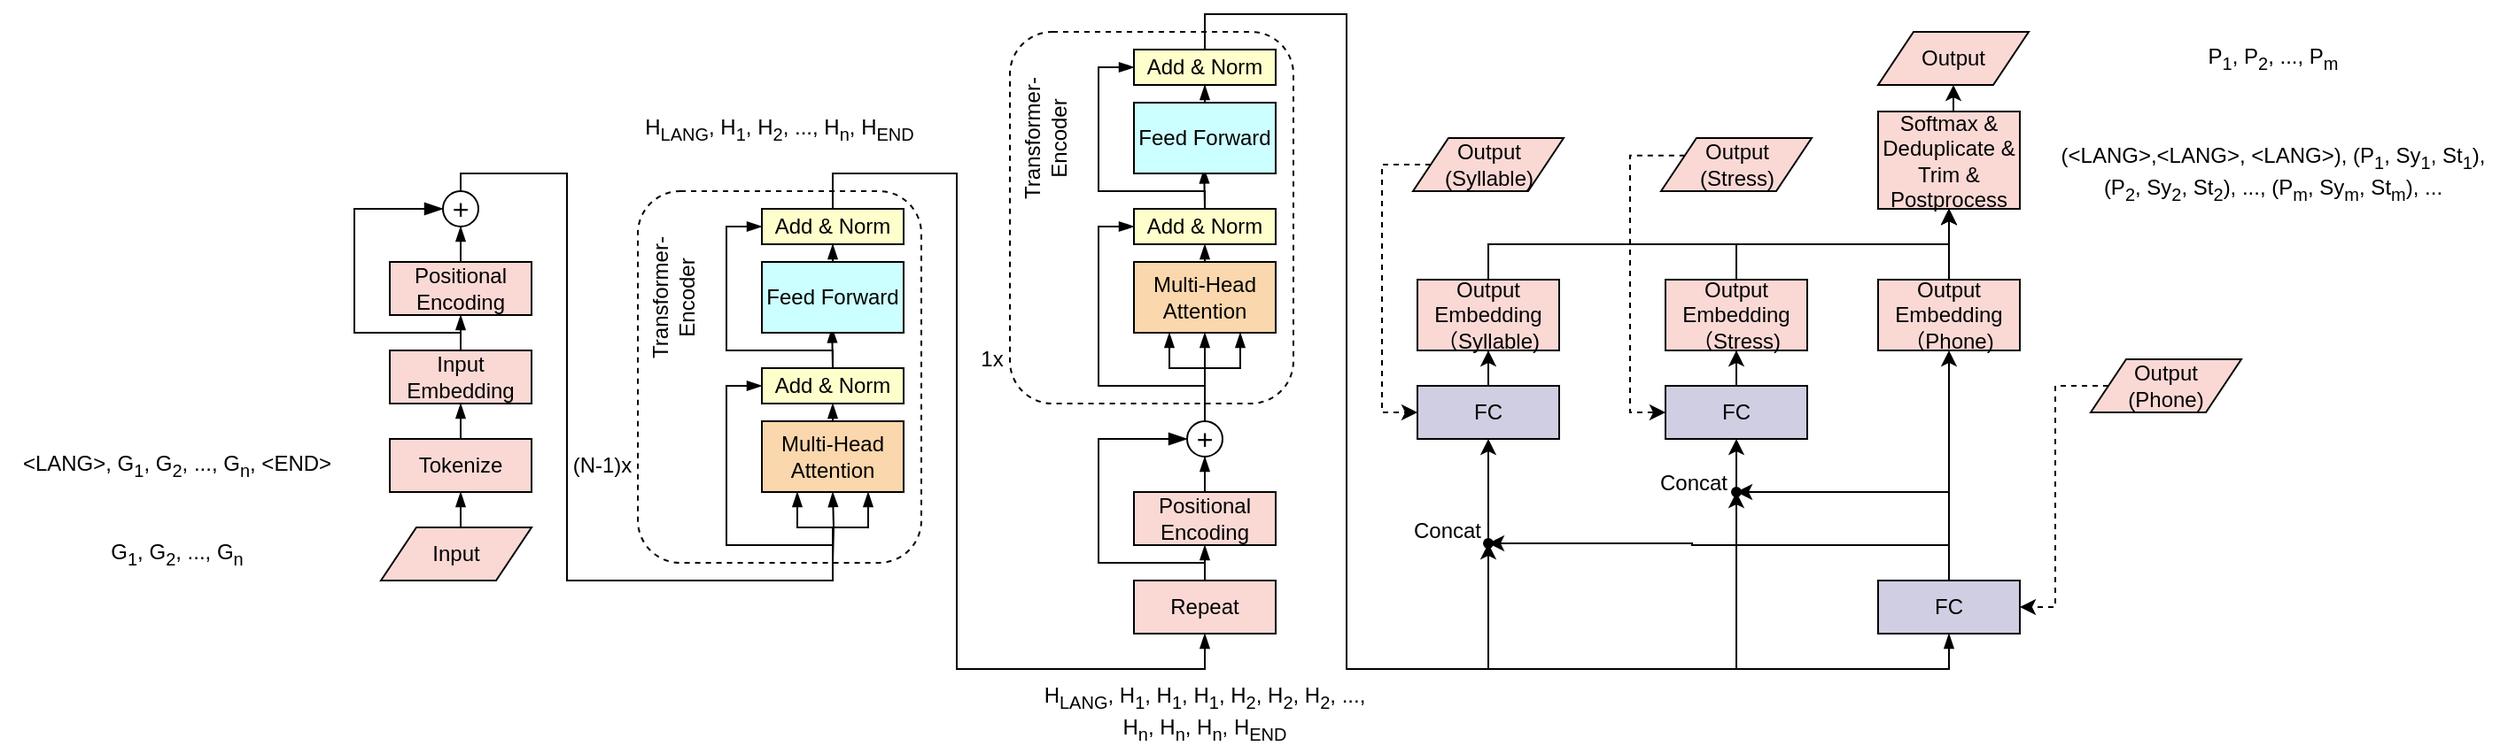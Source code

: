 <mxfile version="21.1.2" type="github">
  <diagram name="Page-1" id="rstx6p6qgsADmOoGUs8Y">
    <mxGraphModel dx="4585" dy="1831" grid="1" gridSize="10" guides="1" tooltips="1" connect="1" arrows="1" fold="1" page="1" pageScale="1" pageWidth="827" pageHeight="1169" math="0" shadow="0">
      <root>
        <mxCell id="0" />
        <mxCell id="1" parent="0" />
        <mxCell id="feBxPXIGXP_3zXf3UD-c-1" value="" style="rounded=1;whiteSpace=wrap;html=1;strokeWidth=1;fontSize=16;fillColor=none;fontStyle=0;dashed=1;" vertex="1" parent="1">
          <mxGeometry x="-1294" y="110" width="160" height="210" as="geometry" />
        </mxCell>
        <mxCell id="feBxPXIGXP_3zXf3UD-c-2" style="edgeStyle=orthogonalEdgeStyle;rounded=0;orthogonalLoop=1;jettySize=auto;html=1;exitX=0.5;exitY=0;exitDx=0;exitDy=0;strokeWidth=1;fontSize=20;entryX=0.495;entryY=0.93;entryDx=0;entryDy=0;entryPerimeter=0;endArrow=blockThin;endFill=1;fontStyle=0" edge="1" parent="1" source="feBxPXIGXP_3zXf3UD-c-4" target="feBxPXIGXP_3zXf3UD-c-20">
          <mxGeometry relative="1" as="geometry" />
        </mxCell>
        <mxCell id="feBxPXIGXP_3zXf3UD-c-3" style="edgeStyle=orthogonalEdgeStyle;rounded=0;orthogonalLoop=1;jettySize=auto;html=1;exitX=0.5;exitY=0;exitDx=0;exitDy=0;entryX=0;entryY=0.5;entryDx=0;entryDy=0;strokeWidth=1;fontSize=20;endArrow=blockThin;endFill=1;fontStyle=0" edge="1" parent="1" source="feBxPXIGXP_3zXf3UD-c-4" target="feBxPXIGXP_3zXf3UD-c-22">
          <mxGeometry relative="1" as="geometry">
            <Array as="points">
              <mxPoint x="-1184" y="200" />
              <mxPoint x="-1244" y="200" />
              <mxPoint x="-1244" y="130" />
            </Array>
          </mxGeometry>
        </mxCell>
        <mxCell id="feBxPXIGXP_3zXf3UD-c-4" value="Add &amp; Norm" style="whiteSpace=wrap;align=center;verticalAlign=middle;fontStyle=0;strokeWidth=1;fillColor=#FFFFCC" vertex="1" parent="1">
          <mxGeometry x="-1224" y="210" width="80" height="20" as="geometry" />
        </mxCell>
        <mxCell id="feBxPXIGXP_3zXf3UD-c-5" style="edgeStyle=orthogonalEdgeStyle;rounded=0;orthogonalLoop=1;jettySize=auto;html=1;exitX=0.5;exitY=0;exitDx=0;exitDy=0;entryX=0.5;entryY=1;entryDx=0;entryDy=0;strokeWidth=1;endArrow=blockThin;endFill=1;fontStyle=0" edge="1" parent="1" source="feBxPXIGXP_3zXf3UD-c-6" target="feBxPXIGXP_3zXf3UD-c-4">
          <mxGeometry relative="1" as="geometry" />
        </mxCell>
        <mxCell id="feBxPXIGXP_3zXf3UD-c-6" value="Multi-Head Attention" style="whiteSpace=wrap;align=center;verticalAlign=middle;fontStyle=0;strokeWidth=1;fillColor=#fad7ac;strokeColor=#000000;" vertex="1" parent="1">
          <mxGeometry x="-1224" y="240" width="80" height="40" as="geometry" />
        </mxCell>
        <mxCell id="feBxPXIGXP_3zXf3UD-c-7" style="edgeStyle=orthogonalEdgeStyle;rounded=0;orthogonalLoop=1;jettySize=auto;html=1;exitX=0.5;exitY=0;exitDx=0;exitDy=0;entryX=0.5;entryY=1;entryDx=0;entryDy=0;fontSize=20;strokeWidth=1;endArrow=blockThin;endFill=1;fontStyle=0" edge="1" parent="1" source="feBxPXIGXP_3zXf3UD-c-8" target="feBxPXIGXP_3zXf3UD-c-15">
          <mxGeometry relative="1" as="geometry" />
        </mxCell>
        <mxCell id="feBxPXIGXP_3zXf3UD-c-8" value="Input Embedding" style="whiteSpace=wrap;align=center;verticalAlign=middle;fontStyle=0;strokeWidth=1;fillColor=#fad9d5;strokeColor=#000000;" vertex="1" parent="1">
          <mxGeometry x="-1434" y="200" width="80" height="30" as="geometry" />
        </mxCell>
        <mxCell id="feBxPXIGXP_3zXf3UD-c-9" style="edgeStyle=orthogonalEdgeStyle;rounded=0;orthogonalLoop=1;jettySize=auto;html=1;exitX=0.5;exitY=0;exitDx=0;exitDy=0;strokeWidth=1;fontSize=20;endArrow=blockThin;endFill=1;fontStyle=0" edge="1" parent="1" target="feBxPXIGXP_3zXf3UD-c-6">
          <mxGeometry relative="1" as="geometry">
            <mxPoint x="-1184" y="320" as="sourcePoint" />
          </mxGeometry>
        </mxCell>
        <mxCell id="feBxPXIGXP_3zXf3UD-c-10" style="edgeStyle=orthogonalEdgeStyle;rounded=0;orthogonalLoop=1;jettySize=auto;html=1;exitX=0.5;exitY=0;exitDx=0;exitDy=0;entryX=0.75;entryY=1;entryDx=0;entryDy=0;strokeWidth=1;fontSize=20;endArrow=blockThin;endFill=1;fontStyle=0" edge="1" parent="1" target="feBxPXIGXP_3zXf3UD-c-6">
          <mxGeometry relative="1" as="geometry">
            <mxPoint x="-1184" y="320" as="sourcePoint" />
            <Array as="points">
              <mxPoint x="-1184" y="300" />
              <mxPoint x="-1164" y="300" />
            </Array>
          </mxGeometry>
        </mxCell>
        <mxCell id="feBxPXIGXP_3zXf3UD-c-11" style="edgeStyle=orthogonalEdgeStyle;rounded=0;orthogonalLoop=1;jettySize=auto;html=1;exitX=0.5;exitY=0;exitDx=0;exitDy=0;entryX=0.25;entryY=1;entryDx=0;entryDy=0;strokeWidth=1;fontSize=20;endArrow=blockThin;endFill=1;fontStyle=0" edge="1" parent="1" source="feBxPXIGXP_3zXf3UD-c-13" target="feBxPXIGXP_3zXf3UD-c-6">
          <mxGeometry relative="1" as="geometry">
            <mxPoint x="-1184" y="320" as="sourcePoint" />
            <Array as="points">
              <mxPoint x="-1394" y="100" />
              <mxPoint x="-1334" y="100" />
              <mxPoint x="-1334" y="330" />
              <mxPoint x="-1184" y="330" />
              <mxPoint x="-1184" y="300" />
              <mxPoint x="-1204" y="300" />
            </Array>
          </mxGeometry>
        </mxCell>
        <mxCell id="feBxPXIGXP_3zXf3UD-c-12" style="edgeStyle=orthogonalEdgeStyle;rounded=0;orthogonalLoop=1;jettySize=auto;html=1;exitX=0.5;exitY=0;exitDx=0;exitDy=0;entryX=0;entryY=0.5;entryDx=0;entryDy=0;strokeWidth=1;fontSize=20;endArrow=blockThin;endFill=1;fontStyle=0" edge="1" parent="1" source="feBxPXIGXP_3zXf3UD-c-13" target="feBxPXIGXP_3zXf3UD-c-4">
          <mxGeometry relative="1" as="geometry">
            <mxPoint x="-1184" y="320" as="sourcePoint" />
            <Array as="points">
              <mxPoint x="-1394" y="100" />
              <mxPoint x="-1334" y="100" />
              <mxPoint x="-1334" y="330" />
              <mxPoint x="-1184" y="330" />
              <mxPoint x="-1184" y="310" />
              <mxPoint x="-1244" y="310" />
              <mxPoint x="-1244" y="220" />
            </Array>
          </mxGeometry>
        </mxCell>
        <mxCell id="feBxPXIGXP_3zXf3UD-c-13" value="&lt;font style=&quot;font-size: 16px;&quot;&gt;+&lt;/font&gt;" style="ellipse;whiteSpace=wrap;html=1;aspect=fixed;strokeColor=#000000;strokeWidth=1;fontStyle=0" vertex="1" parent="1">
          <mxGeometry x="-1404" y="110" width="20" height="20" as="geometry" />
        </mxCell>
        <mxCell id="feBxPXIGXP_3zXf3UD-c-14" style="edgeStyle=orthogonalEdgeStyle;rounded=0;orthogonalLoop=1;jettySize=auto;html=1;exitX=0.5;exitY=0;exitDx=0;exitDy=0;fontSize=20;strokeWidth=1;endArrow=blockThin;endFill=1;fontStyle=0" edge="1" parent="1" source="feBxPXIGXP_3zXf3UD-c-15" target="feBxPXIGXP_3zXf3UD-c-13">
          <mxGeometry relative="1" as="geometry" />
        </mxCell>
        <mxCell id="feBxPXIGXP_3zXf3UD-c-15" value="Positional Encoding" style="whiteSpace=wrap;align=center;verticalAlign=middle;fontStyle=0;strokeWidth=1;fillColor=#fad9d5;strokeColor=#000000;" vertex="1" parent="1">
          <mxGeometry x="-1434" y="150" width="80" height="30" as="geometry" />
        </mxCell>
        <mxCell id="feBxPXIGXP_3zXf3UD-c-16" value="" style="edgeStyle=segmentEdgeStyle;endArrow=blockThin;html=1;curved=0;rounded=0;endSize=8;startSize=8;fontSize=20;exitX=0.5;exitY=0;exitDx=0;exitDy=0;entryX=0;entryY=0.5;entryDx=0;entryDy=0;strokeWidth=1;endFill=1;fontStyle=0" edge="1" parent="1" source="feBxPXIGXP_3zXf3UD-c-8" target="feBxPXIGXP_3zXf3UD-c-13">
          <mxGeometry width="50" height="50" relative="1" as="geometry">
            <mxPoint x="-1394" y="240" as="sourcePoint" />
            <mxPoint x="-1194" y="220" as="targetPoint" />
            <Array as="points">
              <mxPoint x="-1394" y="190" />
              <mxPoint x="-1454" y="190" />
              <mxPoint x="-1454" y="120" />
            </Array>
          </mxGeometry>
        </mxCell>
        <mxCell id="feBxPXIGXP_3zXf3UD-c-17" style="edgeStyle=orthogonalEdgeStyle;rounded=0;orthogonalLoop=1;jettySize=auto;html=1;exitX=0.5;exitY=0;exitDx=0;exitDy=0;" edge="1" parent="1" source="feBxPXIGXP_3zXf3UD-c-18" target="feBxPXIGXP_3zXf3UD-c-73">
          <mxGeometry relative="1" as="geometry" />
        </mxCell>
        <mxCell id="feBxPXIGXP_3zXf3UD-c-18" value="Output Embedding&#xa;（Phone)" style="whiteSpace=wrap;align=center;verticalAlign=middle;fontStyle=0;strokeWidth=1;fillColor=#fad9d5;strokeColor=#000000;" vertex="1" parent="1">
          <mxGeometry x="-594" y="160" width="80" height="40" as="geometry" />
        </mxCell>
        <mxCell id="feBxPXIGXP_3zXf3UD-c-19" style="edgeStyle=orthogonalEdgeStyle;rounded=0;orthogonalLoop=1;jettySize=auto;html=1;exitX=0.5;exitY=0;exitDx=0;exitDy=0;strokeWidth=1;fontSize=20;endArrow=blockThin;endFill=1;fontStyle=0" edge="1" parent="1" source="feBxPXIGXP_3zXf3UD-c-20" target="feBxPXIGXP_3zXf3UD-c-22">
          <mxGeometry relative="1" as="geometry" />
        </mxCell>
        <mxCell id="feBxPXIGXP_3zXf3UD-c-20" value="Feed Forward" style="whiteSpace=wrap;align=center;verticalAlign=middle;fontStyle=0;strokeWidth=1;fillColor=#CCFFFF;" vertex="1" parent="1">
          <mxGeometry x="-1224" y="150" width="80" height="40" as="geometry" />
        </mxCell>
        <mxCell id="feBxPXIGXP_3zXf3UD-c-21" style="edgeStyle=orthogonalEdgeStyle;rounded=0;orthogonalLoop=1;jettySize=auto;html=1;exitX=0.5;exitY=0;exitDx=0;exitDy=0;strokeWidth=1;fontSize=12;endArrow=blockThin;endFill=1;entryX=0.5;entryY=1;entryDx=0;entryDy=0;" edge="1" parent="1" source="feBxPXIGXP_3zXf3UD-c-22" target="feBxPXIGXP_3zXf3UD-c-55">
          <mxGeometry relative="1" as="geometry">
            <mxPoint x="-1114" y="450" as="targetPoint" />
            <Array as="points">
              <mxPoint x="-1184" y="100" />
              <mxPoint x="-1114" y="100" />
              <mxPoint x="-1114" y="380" />
              <mxPoint x="-974" y="380" />
            </Array>
          </mxGeometry>
        </mxCell>
        <mxCell id="feBxPXIGXP_3zXf3UD-c-22" value="Add &amp; Norm" style="whiteSpace=wrap;align=center;verticalAlign=middle;fontStyle=0;strokeWidth=1;fillColor=#FFFFCC" vertex="1" parent="1">
          <mxGeometry x="-1224" y="120" width="80" height="20" as="geometry" />
        </mxCell>
        <mxCell id="feBxPXIGXP_3zXf3UD-c-23" value="Transformer-Encoder" style="text;html=1;strokeColor=none;fillColor=none;align=center;verticalAlign=middle;whiteSpace=wrap;rounded=0;fontSize=12;horizontal=0;fontStyle=0" vertex="1" parent="1">
          <mxGeometry x="-1304" y="155" width="60" height="30" as="geometry" />
        </mxCell>
        <mxCell id="feBxPXIGXP_3zXf3UD-c-24" value="(N-1)x" style="text;html=1;strokeColor=none;fillColor=none;align=center;verticalAlign=middle;whiteSpace=wrap;rounded=0;fontSize=12;fontStyle=0" vertex="1" parent="1">
          <mxGeometry x="-1334" y="250" width="40" height="30" as="geometry" />
        </mxCell>
        <mxCell id="feBxPXIGXP_3zXf3UD-c-25" style="edgeStyle=orthogonalEdgeStyle;rounded=0;orthogonalLoop=1;jettySize=auto;html=1;exitDx=0;exitDy=0;entryX=0.5;entryY=1;entryDx=0;entryDy=0;startArrow=none;" edge="1" parent="1" source="feBxPXIGXP_3zXf3UD-c-83" target="feBxPXIGXP_3zXf3UD-c-65">
          <mxGeometry relative="1" as="geometry">
            <mxPoint x="-804.0" y="280" as="targetPoint" />
            <Array as="points" />
          </mxGeometry>
        </mxCell>
        <mxCell id="feBxPXIGXP_3zXf3UD-c-26" style="edgeStyle=orthogonalEdgeStyle;rounded=0;orthogonalLoop=1;jettySize=auto;html=1;exitX=0.5;exitY=0;exitDx=0;exitDy=0;" edge="1" parent="1" source="feBxPXIGXP_3zXf3UD-c-29" target="feBxPXIGXP_3zXf3UD-c-18">
          <mxGeometry relative="1" as="geometry" />
        </mxCell>
        <mxCell id="feBxPXIGXP_3zXf3UD-c-27" style="edgeStyle=orthogonalEdgeStyle;rounded=0;orthogonalLoop=1;jettySize=auto;html=1;exitX=0.5;exitY=0;exitDx=0;exitDy=0;entryX=-0.033;entryY=-0.067;entryDx=0;entryDy=0;entryPerimeter=0;" edge="1" parent="1" source="feBxPXIGXP_3zXf3UD-c-29" target="feBxPXIGXP_3zXf3UD-c-82">
          <mxGeometry relative="1" as="geometry">
            <Array as="points">
              <mxPoint x="-554" y="280" />
            </Array>
          </mxGeometry>
        </mxCell>
        <mxCell id="feBxPXIGXP_3zXf3UD-c-28" style="edgeStyle=orthogonalEdgeStyle;rounded=0;orthogonalLoop=1;jettySize=auto;html=1;exitX=0.5;exitY=0;exitDx=0;exitDy=0;entryX=0.3;entryY=0.317;entryDx=0;entryDy=0;entryPerimeter=0;" edge="1" parent="1" source="feBxPXIGXP_3zXf3UD-c-29" target="feBxPXIGXP_3zXf3UD-c-83">
          <mxGeometry relative="1" as="geometry">
            <Array as="points">
              <mxPoint x="-554" y="310" />
              <mxPoint x="-699" y="310" />
              <mxPoint x="-814" y="309" />
            </Array>
          </mxGeometry>
        </mxCell>
        <mxCell id="feBxPXIGXP_3zXf3UD-c-29" value="FC" style="whiteSpace=wrap;align=center;verticalAlign=middle;fontStyle=0;strokeWidth=1;fillColor=#d0cee2;strokeColor=#000000;" vertex="1" parent="1">
          <mxGeometry x="-594" y="330" width="80" height="30" as="geometry" />
        </mxCell>
        <mxCell id="feBxPXIGXP_3zXf3UD-c-30" style="edgeStyle=orthogonalEdgeStyle;rounded=0;orthogonalLoop=1;jettySize=auto;html=1;exitX=0.5;exitY=0;exitDx=0;exitDy=0;entryX=0.5;entryY=1;entryDx=0;entryDy=0;strokeWidth=1;fontSize=12;endArrow=blockThin;endFill=1;" edge="1" parent="1" source="feBxPXIGXP_3zXf3UD-c-31" target="feBxPXIGXP_3zXf3UD-c-33">
          <mxGeometry relative="1" as="geometry" />
        </mxCell>
        <mxCell id="feBxPXIGXP_3zXf3UD-c-31" value="Input" style="shape=parallelogram;perimeter=parallelogramPerimeter;whiteSpace=wrap;html=1;fixedSize=1;strokeColor=#000000;strokeWidth=1;fontSize=12;fillColor=#fad9d5;fontStyle=0" vertex="1" parent="1">
          <mxGeometry x="-1439" y="300" width="85" height="30" as="geometry" />
        </mxCell>
        <mxCell id="feBxPXIGXP_3zXf3UD-c-32" style="edgeStyle=orthogonalEdgeStyle;rounded=0;orthogonalLoop=1;jettySize=auto;html=1;exitX=0.5;exitY=0;exitDx=0;exitDy=0;entryX=0.5;entryY=1;entryDx=0;entryDy=0;strokeWidth=1;fontSize=12;endArrow=blockThin;endFill=1;" edge="1" parent="1" source="feBxPXIGXP_3zXf3UD-c-33" target="feBxPXIGXP_3zXf3UD-c-8">
          <mxGeometry relative="1" as="geometry" />
        </mxCell>
        <mxCell id="feBxPXIGXP_3zXf3UD-c-33" value="Tokenize" style="whiteSpace=wrap;align=center;verticalAlign=middle;fontStyle=0;strokeWidth=1;fillColor=#fad9d5;strokeColor=#000000;" vertex="1" parent="1">
          <mxGeometry x="-1434" y="250" width="80" height="30" as="geometry" />
        </mxCell>
        <mxCell id="feBxPXIGXP_3zXf3UD-c-34" value="G&lt;sub style=&quot;border-color: var(--border-color);&quot;&gt;1&lt;/sub&gt;, G&lt;sub style=&quot;border-color: var(--border-color);&quot;&gt;2&lt;/sub&gt;, ..., G&lt;sub style=&quot;border-color: var(--border-color);&quot;&gt;n&lt;/sub&gt;" style="text;html=1;strokeColor=none;fillColor=none;align=center;verticalAlign=middle;whiteSpace=wrap;rounded=0;fontSize=12;" vertex="1" parent="1">
          <mxGeometry x="-1599" y="300" width="90" height="30" as="geometry" />
        </mxCell>
        <mxCell id="feBxPXIGXP_3zXf3UD-c-35" value="&amp;lt;LANG&amp;gt;, G&lt;sub style=&quot;border-color: var(--border-color);&quot;&gt;1&lt;/sub&gt;, G&lt;sub style=&quot;border-color: var(--border-color);&quot;&gt;2&lt;/sub&gt;,&amp;nbsp;..., G&lt;sub style=&quot;border-color: var(--border-color);&quot;&gt;n&lt;/sub&gt;,&amp;nbsp;&amp;lt;END&amp;gt;" style="text;html=1;strokeColor=none;fillColor=none;align=center;verticalAlign=middle;whiteSpace=wrap;rounded=0;fontSize=12;" vertex="1" parent="1">
          <mxGeometry x="-1654" y="250" width="200" height="30" as="geometry" />
        </mxCell>
        <mxCell id="feBxPXIGXP_3zXf3UD-c-36" value="P&lt;sub style=&quot;border-color: var(--border-color);&quot;&gt;1&lt;/sub&gt;, P&lt;sub style=&quot;border-color: var(--border-color);&quot;&gt;2&lt;/sub&gt;, ..., P&lt;sub style=&quot;border-color: var(--border-color);&quot;&gt;m&lt;/sub&gt;" style="text;html=1;strokeColor=none;fillColor=none;align=center;verticalAlign=middle;whiteSpace=wrap;rounded=0;fontSize=12;" vertex="1" parent="1">
          <mxGeometry x="-415.87" y="20" width="90" height="30" as="geometry" />
        </mxCell>
        <mxCell id="feBxPXIGXP_3zXf3UD-c-37" value="(&amp;lt;LANG&amp;gt;,&amp;lt;LANG&amp;gt;, &amp;lt;LANG&amp;gt;), (P&lt;sub style=&quot;border-color: var(--border-color);&quot;&gt;1&lt;/sub&gt;, Sy&lt;sub style=&quot;border-color: var(--border-color);&quot;&gt;1&lt;/sub&gt;, St&lt;sub style=&quot;border-color: var(--border-color);&quot;&gt;1&lt;/sub&gt;), (P&lt;sub style=&quot;border-color: var(--border-color);&quot;&gt;2&lt;/sub&gt;, Sy&lt;sub style=&quot;border-color: var(--border-color);&quot;&gt;2&lt;/sub&gt;,&amp;nbsp;St&lt;sub style=&quot;border-color: var(--border-color);&quot;&gt;2&lt;/sub&gt;), ..., (P&lt;sub style=&quot;border-color: var(--border-color);&quot;&gt;m&lt;/sub&gt;, Sy&lt;sub style=&quot;border-color: var(--border-color);&quot;&gt;m&lt;/sub&gt;,&amp;nbsp;St&lt;sub style=&quot;border-color: var(--border-color);&quot;&gt;m&lt;/sub&gt;), ..." style="text;html=1;strokeColor=none;fillColor=none;align=center;verticalAlign=middle;whiteSpace=wrap;rounded=0;fontSize=12;" vertex="1" parent="1">
          <mxGeometry x="-497.75" y="85" width="253.75" height="30" as="geometry" />
        </mxCell>
        <mxCell id="feBxPXIGXP_3zXf3UD-c-38" value="" style="rounded=1;whiteSpace=wrap;html=1;strokeWidth=1;fontSize=16;fillColor=none;fontStyle=0;dashed=1;" vertex="1" parent="1">
          <mxGeometry x="-1084" y="20" width="160" height="210" as="geometry" />
        </mxCell>
        <mxCell id="feBxPXIGXP_3zXf3UD-c-39" style="edgeStyle=orthogonalEdgeStyle;rounded=0;orthogonalLoop=1;jettySize=auto;html=1;exitX=0.5;exitY=0;exitDx=0;exitDy=0;strokeWidth=1;fontSize=20;entryX=0.495;entryY=0.93;entryDx=0;entryDy=0;entryPerimeter=0;endArrow=blockThin;endFill=1;fontStyle=0" edge="1" parent="1" source="feBxPXIGXP_3zXf3UD-c-41" target="feBxPXIGXP_3zXf3UD-c-47">
          <mxGeometry relative="1" as="geometry" />
        </mxCell>
        <mxCell id="feBxPXIGXP_3zXf3UD-c-40" style="edgeStyle=orthogonalEdgeStyle;rounded=0;orthogonalLoop=1;jettySize=auto;html=1;exitX=0.5;exitY=0;exitDx=0;exitDy=0;entryX=0;entryY=0.5;entryDx=0;entryDy=0;strokeWidth=1;fontSize=20;endArrow=blockThin;endFill=1;fontStyle=0" edge="1" parent="1" source="feBxPXIGXP_3zXf3UD-c-41" target="feBxPXIGXP_3zXf3UD-c-51">
          <mxGeometry relative="1" as="geometry">
            <Array as="points">
              <mxPoint x="-974" y="110" />
              <mxPoint x="-1034" y="110" />
              <mxPoint x="-1034" y="40" />
            </Array>
          </mxGeometry>
        </mxCell>
        <mxCell id="feBxPXIGXP_3zXf3UD-c-41" value="Add &amp; Norm" style="whiteSpace=wrap;align=center;verticalAlign=middle;fontStyle=0;strokeWidth=1;fillColor=#FFFFCC" vertex="1" parent="1">
          <mxGeometry x="-1014" y="120" width="80" height="20" as="geometry" />
        </mxCell>
        <mxCell id="feBxPXIGXP_3zXf3UD-c-42" style="edgeStyle=orthogonalEdgeStyle;rounded=0;orthogonalLoop=1;jettySize=auto;html=1;exitX=0.5;exitY=0;exitDx=0;exitDy=0;entryX=0.5;entryY=1;entryDx=0;entryDy=0;strokeWidth=1;endArrow=blockThin;endFill=1;fontStyle=0" edge="1" parent="1" source="feBxPXIGXP_3zXf3UD-c-43" target="feBxPXIGXP_3zXf3UD-c-41">
          <mxGeometry relative="1" as="geometry" />
        </mxCell>
        <mxCell id="feBxPXIGXP_3zXf3UD-c-43" value="Multi-Head Attention" style="whiteSpace=wrap;align=center;verticalAlign=middle;fontStyle=0;strokeWidth=1;fillColor=#fad7ac;strokeColor=#000000;" vertex="1" parent="1">
          <mxGeometry x="-1014" y="150" width="80" height="40" as="geometry" />
        </mxCell>
        <mxCell id="feBxPXIGXP_3zXf3UD-c-44" style="edgeStyle=orthogonalEdgeStyle;rounded=0;orthogonalLoop=1;jettySize=auto;html=1;exitX=0.5;exitY=0;exitDx=0;exitDy=0;strokeWidth=1;fontSize=20;endArrow=blockThin;endFill=1;fontStyle=0" edge="1" parent="1" source="feBxPXIGXP_3zXf3UD-c-58" target="feBxPXIGXP_3zXf3UD-c-43">
          <mxGeometry relative="1" as="geometry">
            <mxPoint x="-974" y="230" as="sourcePoint" />
          </mxGeometry>
        </mxCell>
        <mxCell id="feBxPXIGXP_3zXf3UD-c-45" style="edgeStyle=orthogonalEdgeStyle;rounded=0;orthogonalLoop=1;jettySize=auto;html=1;exitX=0.5;exitY=0;exitDx=0;exitDy=0;entryX=0.75;entryY=1;entryDx=0;entryDy=0;strokeWidth=1;fontSize=20;endArrow=blockThin;endFill=1;fontStyle=0" edge="1" parent="1" source="feBxPXIGXP_3zXf3UD-c-58" target="feBxPXIGXP_3zXf3UD-c-43">
          <mxGeometry relative="1" as="geometry">
            <mxPoint x="-974" y="230" as="sourcePoint" />
            <Array as="points">
              <mxPoint x="-974" y="210" />
              <mxPoint x="-954" y="210" />
            </Array>
          </mxGeometry>
        </mxCell>
        <mxCell id="feBxPXIGXP_3zXf3UD-c-46" style="edgeStyle=orthogonalEdgeStyle;rounded=0;orthogonalLoop=1;jettySize=auto;html=1;exitX=0.5;exitY=0;exitDx=0;exitDy=0;strokeWidth=1;fontSize=20;endArrow=blockThin;endFill=1;fontStyle=0" edge="1" parent="1" source="feBxPXIGXP_3zXf3UD-c-47" target="feBxPXIGXP_3zXf3UD-c-51">
          <mxGeometry relative="1" as="geometry" />
        </mxCell>
        <mxCell id="feBxPXIGXP_3zXf3UD-c-47" value="Feed Forward" style="whiteSpace=wrap;align=center;verticalAlign=middle;fontStyle=0;strokeWidth=1;fillColor=#CCFFFF;" vertex="1" parent="1">
          <mxGeometry x="-1014" y="60" width="80" height="40" as="geometry" />
        </mxCell>
        <mxCell id="feBxPXIGXP_3zXf3UD-c-48" style="edgeStyle=orthogonalEdgeStyle;rounded=0;orthogonalLoop=1;jettySize=auto;html=1;exitX=0.5;exitY=0;exitDx=0;exitDy=0;entryX=0.5;entryY=1;entryDx=0;entryDy=0;strokeWidth=1;fontSize=12;endArrow=blockThin;endFill=1;" edge="1" parent="1" source="feBxPXIGXP_3zXf3UD-c-51" target="feBxPXIGXP_3zXf3UD-c-29">
          <mxGeometry relative="1" as="geometry">
            <Array as="points">
              <mxPoint x="-974" y="10" />
              <mxPoint x="-894" y="10" />
              <mxPoint x="-894" y="380" />
              <mxPoint x="-554" y="380" />
            </Array>
          </mxGeometry>
        </mxCell>
        <mxCell id="feBxPXIGXP_3zXf3UD-c-49" style="edgeStyle=orthogonalEdgeStyle;rounded=0;orthogonalLoop=1;jettySize=auto;html=1;exitX=0.5;exitY=0;exitDx=0;exitDy=0;entryX=0.467;entryY=0.225;entryDx=0;entryDy=0;entryPerimeter=0;" edge="1" parent="1" source="feBxPXIGXP_3zXf3UD-c-51" target="feBxPXIGXP_3zXf3UD-c-82">
          <mxGeometry relative="1" as="geometry">
            <Array as="points">
              <mxPoint x="-974" y="10" />
              <mxPoint x="-894" y="10" />
              <mxPoint x="-894" y="380" />
              <mxPoint x="-674" y="380" />
            </Array>
          </mxGeometry>
        </mxCell>
        <mxCell id="feBxPXIGXP_3zXf3UD-c-50" style="edgeStyle=orthogonalEdgeStyle;rounded=0;orthogonalLoop=1;jettySize=auto;html=1;exitX=0.5;exitY=0;exitDx=0;exitDy=0;entryX=0.508;entryY=0.275;entryDx=0;entryDy=0;entryPerimeter=0;" edge="1" parent="1" source="feBxPXIGXP_3zXf3UD-c-51" target="feBxPXIGXP_3zXf3UD-c-83">
          <mxGeometry relative="1" as="geometry">
            <Array as="points">
              <mxPoint x="-974" y="10" />
              <mxPoint x="-894" y="10" />
              <mxPoint x="-894" y="380" />
              <mxPoint x="-814" y="380" />
            </Array>
          </mxGeometry>
        </mxCell>
        <mxCell id="feBxPXIGXP_3zXf3UD-c-51" value="Add &amp; Norm" style="whiteSpace=wrap;align=center;verticalAlign=middle;fontStyle=0;strokeWidth=1;fillColor=#FFFFCC" vertex="1" parent="1">
          <mxGeometry x="-1014" y="30" width="80" height="20" as="geometry" />
        </mxCell>
        <mxCell id="feBxPXIGXP_3zXf3UD-c-52" value="Transformer-Encoder" style="text;html=1;strokeColor=none;fillColor=none;align=center;verticalAlign=middle;whiteSpace=wrap;rounded=0;fontSize=12;horizontal=0;fontStyle=0" vertex="1" parent="1">
          <mxGeometry x="-1094" y="65" width="60" height="30" as="geometry" />
        </mxCell>
        <mxCell id="feBxPXIGXP_3zXf3UD-c-53" value="1x" style="text;html=1;strokeColor=none;fillColor=none;align=center;verticalAlign=middle;whiteSpace=wrap;rounded=0;fontSize=12;fontStyle=0" vertex="1" parent="1">
          <mxGeometry x="-1104" y="190" width="20" height="30" as="geometry" />
        </mxCell>
        <mxCell id="feBxPXIGXP_3zXf3UD-c-54" style="edgeStyle=orthogonalEdgeStyle;rounded=0;orthogonalLoop=1;jettySize=auto;html=1;exitX=0.5;exitY=0;exitDx=0;exitDy=0;entryX=0.5;entryY=1;entryDx=0;entryDy=0;fontSize=20;strokeWidth=1;endArrow=blockThin;endFill=1;fontStyle=0" edge="1" parent="1" source="feBxPXIGXP_3zXf3UD-c-55" target="feBxPXIGXP_3zXf3UD-c-60">
          <mxGeometry relative="1" as="geometry" />
        </mxCell>
        <mxCell id="feBxPXIGXP_3zXf3UD-c-55" value="Repeat" style="whiteSpace=wrap;align=center;verticalAlign=middle;fontStyle=0;strokeWidth=1;fillColor=#fad9d5;strokeColor=#000000;" vertex="1" parent="1">
          <mxGeometry x="-1014" y="330" width="80" height="30" as="geometry" />
        </mxCell>
        <mxCell id="feBxPXIGXP_3zXf3UD-c-56" style="edgeStyle=orthogonalEdgeStyle;rounded=0;orthogonalLoop=1;jettySize=auto;html=1;exitX=0.5;exitY=0;exitDx=0;exitDy=0;entryX=0.25;entryY=1;entryDx=0;entryDy=0;strokeWidth=1;fontSize=12;endArrow=blockThin;endFill=1;" edge="1" parent="1" source="feBxPXIGXP_3zXf3UD-c-58" target="feBxPXIGXP_3zXf3UD-c-43">
          <mxGeometry relative="1" as="geometry">
            <Array as="points">
              <mxPoint x="-974" y="210" />
              <mxPoint x="-994" y="210" />
            </Array>
          </mxGeometry>
        </mxCell>
        <mxCell id="feBxPXIGXP_3zXf3UD-c-57" style="edgeStyle=orthogonalEdgeStyle;rounded=0;orthogonalLoop=1;jettySize=auto;html=1;exitX=0.5;exitY=0;exitDx=0;exitDy=0;entryX=0;entryY=0.5;entryDx=0;entryDy=0;strokeWidth=1;fontSize=12;endArrow=blockThin;endFill=1;" edge="1" parent="1" source="feBxPXIGXP_3zXf3UD-c-58" target="feBxPXIGXP_3zXf3UD-c-41">
          <mxGeometry relative="1" as="geometry">
            <Array as="points">
              <mxPoint x="-974" y="220" />
              <mxPoint x="-1034" y="220" />
              <mxPoint x="-1034" y="130" />
            </Array>
          </mxGeometry>
        </mxCell>
        <mxCell id="feBxPXIGXP_3zXf3UD-c-58" value="&lt;font style=&quot;font-size: 16px;&quot;&gt;+&lt;/font&gt;" style="ellipse;whiteSpace=wrap;html=1;aspect=fixed;strokeColor=#000000;strokeWidth=1;fontStyle=0" vertex="1" parent="1">
          <mxGeometry x="-984" y="240" width="20" height="20" as="geometry" />
        </mxCell>
        <mxCell id="feBxPXIGXP_3zXf3UD-c-59" style="edgeStyle=orthogonalEdgeStyle;rounded=0;orthogonalLoop=1;jettySize=auto;html=1;exitX=0.5;exitY=0;exitDx=0;exitDy=0;fontSize=20;strokeWidth=1;endArrow=blockThin;endFill=1;fontStyle=0" edge="1" parent="1" source="feBxPXIGXP_3zXf3UD-c-60" target="feBxPXIGXP_3zXf3UD-c-58">
          <mxGeometry relative="1" as="geometry" />
        </mxCell>
        <mxCell id="feBxPXIGXP_3zXf3UD-c-60" value="Positional Encoding" style="whiteSpace=wrap;align=center;verticalAlign=middle;fontStyle=0;strokeWidth=1;fillColor=#fad9d5;strokeColor=#000000;" vertex="1" parent="1">
          <mxGeometry x="-1014" y="280" width="80" height="30" as="geometry" />
        </mxCell>
        <mxCell id="feBxPXIGXP_3zXf3UD-c-61" value="" style="edgeStyle=segmentEdgeStyle;endArrow=blockThin;html=1;curved=0;rounded=0;endSize=8;startSize=8;fontSize=20;exitX=0.5;exitY=0;exitDx=0;exitDy=0;entryX=0;entryY=0.5;entryDx=0;entryDy=0;strokeWidth=1;endFill=1;fontStyle=0" edge="1" parent="1" source="feBxPXIGXP_3zXf3UD-c-55" target="feBxPXIGXP_3zXf3UD-c-58">
          <mxGeometry width="50" height="50" relative="1" as="geometry">
            <mxPoint x="-974" y="370" as="sourcePoint" />
            <mxPoint x="-774" y="350" as="targetPoint" />
            <Array as="points">
              <mxPoint x="-974" y="320" />
              <mxPoint x="-1034" y="320" />
              <mxPoint x="-1034" y="250" />
            </Array>
          </mxGeometry>
        </mxCell>
        <mxCell id="feBxPXIGXP_3zXf3UD-c-62" value="H&lt;sub&gt;LANG&lt;/sub&gt;, H&lt;sub style=&quot;border-color: var(--border-color);&quot;&gt;1&lt;/sub&gt;, H&lt;sub style=&quot;border-color: var(--border-color);&quot;&gt;1&lt;/sub&gt;, H&lt;sub style=&quot;border-color: var(--border-color);&quot;&gt;1&lt;/sub&gt;, H&lt;sub style=&quot;border-color: var(--border-color);&quot;&gt;2&lt;/sub&gt;, H&lt;sub style=&quot;border-color: var(--border-color);&quot;&gt;2&lt;/sub&gt;, H&lt;sub style=&quot;border-color: var(--border-color);&quot;&gt;2&lt;/sub&gt;,&amp;nbsp;..., H&lt;sub style=&quot;border-color: var(--border-color);&quot;&gt;n&lt;/sub&gt;, H&lt;sub style=&quot;border-color: var(--border-color);&quot;&gt;n&lt;/sub&gt;, H&lt;sub style=&quot;border-color: var(--border-color);&quot;&gt;n&lt;/sub&gt;, H&lt;sub&gt;END&lt;/sub&gt;" style="text;html=1;strokeColor=none;fillColor=none;align=center;verticalAlign=middle;whiteSpace=wrap;rounded=0;fontSize=12;" vertex="1" parent="1">
          <mxGeometry x="-1074" y="390" width="200" height="30" as="geometry" />
        </mxCell>
        <mxCell id="feBxPXIGXP_3zXf3UD-c-63" value="H&lt;sub&gt;LANG&lt;/sub&gt;, H&lt;sub style=&quot;border-color: var(--border-color);&quot;&gt;1&lt;/sub&gt;, H&lt;sub style=&quot;border-color: var(--border-color);&quot;&gt;2&lt;/sub&gt;,&amp;nbsp;..., H&lt;sub style=&quot;border-color: var(--border-color);&quot;&gt;n&lt;/sub&gt;, H&lt;sub&gt;END&lt;/sub&gt;" style="text;html=1;strokeColor=none;fillColor=none;align=center;verticalAlign=middle;whiteSpace=wrap;rounded=0;fontSize=12;" vertex="1" parent="1">
          <mxGeometry x="-1314" y="60" width="200" height="30" as="geometry" />
        </mxCell>
        <mxCell id="feBxPXIGXP_3zXf3UD-c-64" style="edgeStyle=orthogonalEdgeStyle;rounded=0;orthogonalLoop=1;jettySize=auto;html=1;exitX=0.5;exitY=0;exitDx=0;exitDy=0;" edge="1" parent="1" source="feBxPXIGXP_3zXf3UD-c-65" target="feBxPXIGXP_3zXf3UD-c-69">
          <mxGeometry relative="1" as="geometry" />
        </mxCell>
        <mxCell id="feBxPXIGXP_3zXf3UD-c-65" value="FC" style="whiteSpace=wrap;align=center;verticalAlign=middle;fontStyle=0;strokeWidth=1;fillColor=#d0cee2;strokeColor=#000000;" vertex="1" parent="1">
          <mxGeometry x="-854" y="220" width="80" height="30" as="geometry" />
        </mxCell>
        <mxCell id="feBxPXIGXP_3zXf3UD-c-66" style="edgeStyle=orthogonalEdgeStyle;rounded=0;orthogonalLoop=1;jettySize=auto;html=1;exitX=0.5;exitY=0;exitDx=0;exitDy=0;" edge="1" parent="1" source="feBxPXIGXP_3zXf3UD-c-67" target="feBxPXIGXP_3zXf3UD-c-71">
          <mxGeometry relative="1" as="geometry" />
        </mxCell>
        <mxCell id="feBxPXIGXP_3zXf3UD-c-67" value="FC" style="whiteSpace=wrap;align=center;verticalAlign=middle;fontStyle=0;strokeWidth=1;fillColor=#d0cee2;strokeColor=#000000;" vertex="1" parent="1">
          <mxGeometry x="-714" y="220" width="80" height="30" as="geometry" />
        </mxCell>
        <mxCell id="feBxPXIGXP_3zXf3UD-c-68" style="edgeStyle=orthogonalEdgeStyle;rounded=0;orthogonalLoop=1;jettySize=auto;html=1;exitX=0.5;exitY=0;exitDx=0;exitDy=0;entryX=0.5;entryY=1;entryDx=0;entryDy=0;" edge="1" parent="1" source="feBxPXIGXP_3zXf3UD-c-69" target="feBxPXIGXP_3zXf3UD-c-73">
          <mxGeometry relative="1" as="geometry">
            <mxPoint x="-814.0" y="140" as="targetPoint" />
          </mxGeometry>
        </mxCell>
        <mxCell id="feBxPXIGXP_3zXf3UD-c-69" value="Output Embedding&#xa;（Syllable)" style="whiteSpace=wrap;align=center;verticalAlign=middle;fontStyle=0;strokeWidth=1;fillColor=#fad9d5;strokeColor=#000000;" vertex="1" parent="1">
          <mxGeometry x="-854" y="160" width="80" height="40" as="geometry" />
        </mxCell>
        <mxCell id="feBxPXIGXP_3zXf3UD-c-70" style="edgeStyle=orthogonalEdgeStyle;rounded=0;orthogonalLoop=1;jettySize=auto;html=1;exitX=0.5;exitY=0;exitDx=0;exitDy=0;entryX=0.5;entryY=1;entryDx=0;entryDy=0;" edge="1" parent="1" source="feBxPXIGXP_3zXf3UD-c-71" target="feBxPXIGXP_3zXf3UD-c-73">
          <mxGeometry relative="1" as="geometry">
            <mxPoint x="-674.0" y="140" as="targetPoint" />
          </mxGeometry>
        </mxCell>
        <mxCell id="feBxPXIGXP_3zXf3UD-c-71" value="Output Embedding&#xa;（Stress)" style="whiteSpace=wrap;align=center;verticalAlign=middle;fontStyle=0;strokeWidth=1;fillColor=#fad9d5;strokeColor=#000000;" vertex="1" parent="1">
          <mxGeometry x="-714" y="160" width="80" height="40" as="geometry" />
        </mxCell>
        <mxCell id="feBxPXIGXP_3zXf3UD-c-72" style="edgeStyle=orthogonalEdgeStyle;rounded=0;orthogonalLoop=1;jettySize=auto;html=1;exitX=0.5;exitY=0;exitDx=0;exitDy=0;entryX=0.5;entryY=1;entryDx=0;entryDy=0;" edge="1" parent="1" source="feBxPXIGXP_3zXf3UD-c-73" target="feBxPXIGXP_3zXf3UD-c-74">
          <mxGeometry relative="1" as="geometry" />
        </mxCell>
        <mxCell id="feBxPXIGXP_3zXf3UD-c-73" value="Softmax &amp; Deduplicate &amp; Trim &amp; Postprocess" style="whiteSpace=wrap;align=center;verticalAlign=middle;fontStyle=0;strokeWidth=1;fillColor=#fad9d5;strokeColor=#000000;" vertex="1" parent="1">
          <mxGeometry x="-594" y="65" width="80" height="55" as="geometry" />
        </mxCell>
        <mxCell id="feBxPXIGXP_3zXf3UD-c-74" value="Output" style="shape=parallelogram;perimeter=parallelogramPerimeter;whiteSpace=wrap;html=1;fixedSize=1;strokeColor=#000000;strokeWidth=1;fontSize=12;fillColor=#fad9d5;fontStyle=0" vertex="1" parent="1">
          <mxGeometry x="-594" y="20" width="85" height="30" as="geometry" />
        </mxCell>
        <mxCell id="feBxPXIGXP_3zXf3UD-c-75" style="edgeStyle=orthogonalEdgeStyle;rounded=0;orthogonalLoop=1;jettySize=auto;html=1;exitX=0;exitY=0.5;exitDx=0;exitDy=0;entryX=0;entryY=0.5;entryDx=0;entryDy=0;dashed=1;" edge="1" parent="1" source="feBxPXIGXP_3zXf3UD-c-76" target="feBxPXIGXP_3zXf3UD-c-65">
          <mxGeometry relative="1" as="geometry">
            <mxPoint x="-843.833" y="30" as="targetPoint" />
            <Array as="points">
              <mxPoint x="-874" y="95" />
              <mxPoint x="-874" y="235" />
            </Array>
          </mxGeometry>
        </mxCell>
        <mxCell id="feBxPXIGXP_3zXf3UD-c-76" value="Output&lt;br&gt;(Syllable)" style="shape=parallelogram;perimeter=parallelogramPerimeter;whiteSpace=wrap;html=1;fixedSize=1;strokeColor=#000000;strokeWidth=1;fontSize=12;fillColor=#fad9d5;fontStyle=0" vertex="1" parent="1">
          <mxGeometry x="-856.5" y="80" width="85" height="30" as="geometry" />
        </mxCell>
        <mxCell id="feBxPXIGXP_3zXf3UD-c-77" style="edgeStyle=orthogonalEdgeStyle;rounded=0;orthogonalLoop=1;jettySize=auto;html=1;exitX=0;exitY=0.25;exitDx=0;exitDy=0;entryX=0;entryY=0.5;entryDx=0;entryDy=0;dashed=1;" edge="1" parent="1" source="feBxPXIGXP_3zXf3UD-c-78" target="feBxPXIGXP_3zXf3UD-c-67">
          <mxGeometry relative="1" as="geometry">
            <Array as="points">
              <mxPoint x="-734" y="90" />
              <mxPoint x="-734" y="235" />
            </Array>
          </mxGeometry>
        </mxCell>
        <mxCell id="feBxPXIGXP_3zXf3UD-c-78" value="Output&lt;br&gt;(Stress)" style="shape=parallelogram;perimeter=parallelogramPerimeter;whiteSpace=wrap;html=1;fixedSize=1;strokeColor=#000000;strokeWidth=1;fontSize=12;fillColor=#fad9d5;fontStyle=0" vertex="1" parent="1">
          <mxGeometry x="-716.5" y="80" width="85" height="30" as="geometry" />
        </mxCell>
        <mxCell id="feBxPXIGXP_3zXf3UD-c-79" style="edgeStyle=orthogonalEdgeStyle;rounded=0;orthogonalLoop=1;jettySize=auto;html=1;exitX=0;exitY=0.5;exitDx=0;exitDy=0;entryX=1;entryY=0.5;entryDx=0;entryDy=0;dashed=1;" edge="1" parent="1" source="feBxPXIGXP_3zXf3UD-c-80" target="feBxPXIGXP_3zXf3UD-c-29">
          <mxGeometry relative="1" as="geometry" />
        </mxCell>
        <mxCell id="feBxPXIGXP_3zXf3UD-c-80" value="Output&lt;br&gt;(Phone)" style="shape=parallelogram;perimeter=parallelogramPerimeter;whiteSpace=wrap;html=1;fixedSize=1;strokeColor=#000000;strokeWidth=1;fontSize=12;fillColor=#fad9d5;fontStyle=0" vertex="1" parent="1">
          <mxGeometry x="-474" y="205" width="85" height="30" as="geometry" />
        </mxCell>
        <mxCell id="feBxPXIGXP_3zXf3UD-c-81" style="edgeStyle=orthogonalEdgeStyle;rounded=0;orthogonalLoop=1;jettySize=auto;html=1;entryX=0.5;entryY=1;entryDx=0;entryDy=0;" edge="1" parent="1" source="feBxPXIGXP_3zXf3UD-c-82" target="feBxPXIGXP_3zXf3UD-c-67">
          <mxGeometry relative="1" as="geometry" />
        </mxCell>
        <mxCell id="feBxPXIGXP_3zXf3UD-c-82" value="" style="shape=waypoint;sketch=0;fillStyle=solid;size=6;pointerEvents=1;points=[];fillColor=none;resizable=0;rotatable=0;perimeter=centerPerimeter;snapToPoint=1;" vertex="1" parent="1">
          <mxGeometry x="-684" y="270" width="20" height="20" as="geometry" />
        </mxCell>
        <mxCell id="feBxPXIGXP_3zXf3UD-c-83" value="" style="shape=waypoint;sketch=0;fillStyle=solid;size=6;pointerEvents=1;points=[];fillColor=none;resizable=0;rotatable=0;perimeter=centerPerimeter;snapToPoint=1;" vertex="1" parent="1">
          <mxGeometry x="-824" y="299" width="20" height="20" as="geometry" />
        </mxCell>
        <mxCell id="feBxPXIGXP_3zXf3UD-c-84" value="Concat" style="text;html=1;strokeColor=none;fillColor=none;align=center;verticalAlign=middle;whiteSpace=wrap;rounded=0;" vertex="1" parent="1">
          <mxGeometry x="-867" y="287" width="60" height="30" as="geometry" />
        </mxCell>
        <mxCell id="feBxPXIGXP_3zXf3UD-c-85" value="Concat" style="text;html=1;strokeColor=none;fillColor=none;align=center;verticalAlign=middle;whiteSpace=wrap;rounded=0;" vertex="1" parent="1">
          <mxGeometry x="-727.75" y="260" width="60" height="30" as="geometry" />
        </mxCell>
      </root>
    </mxGraphModel>
  </diagram>
</mxfile>
